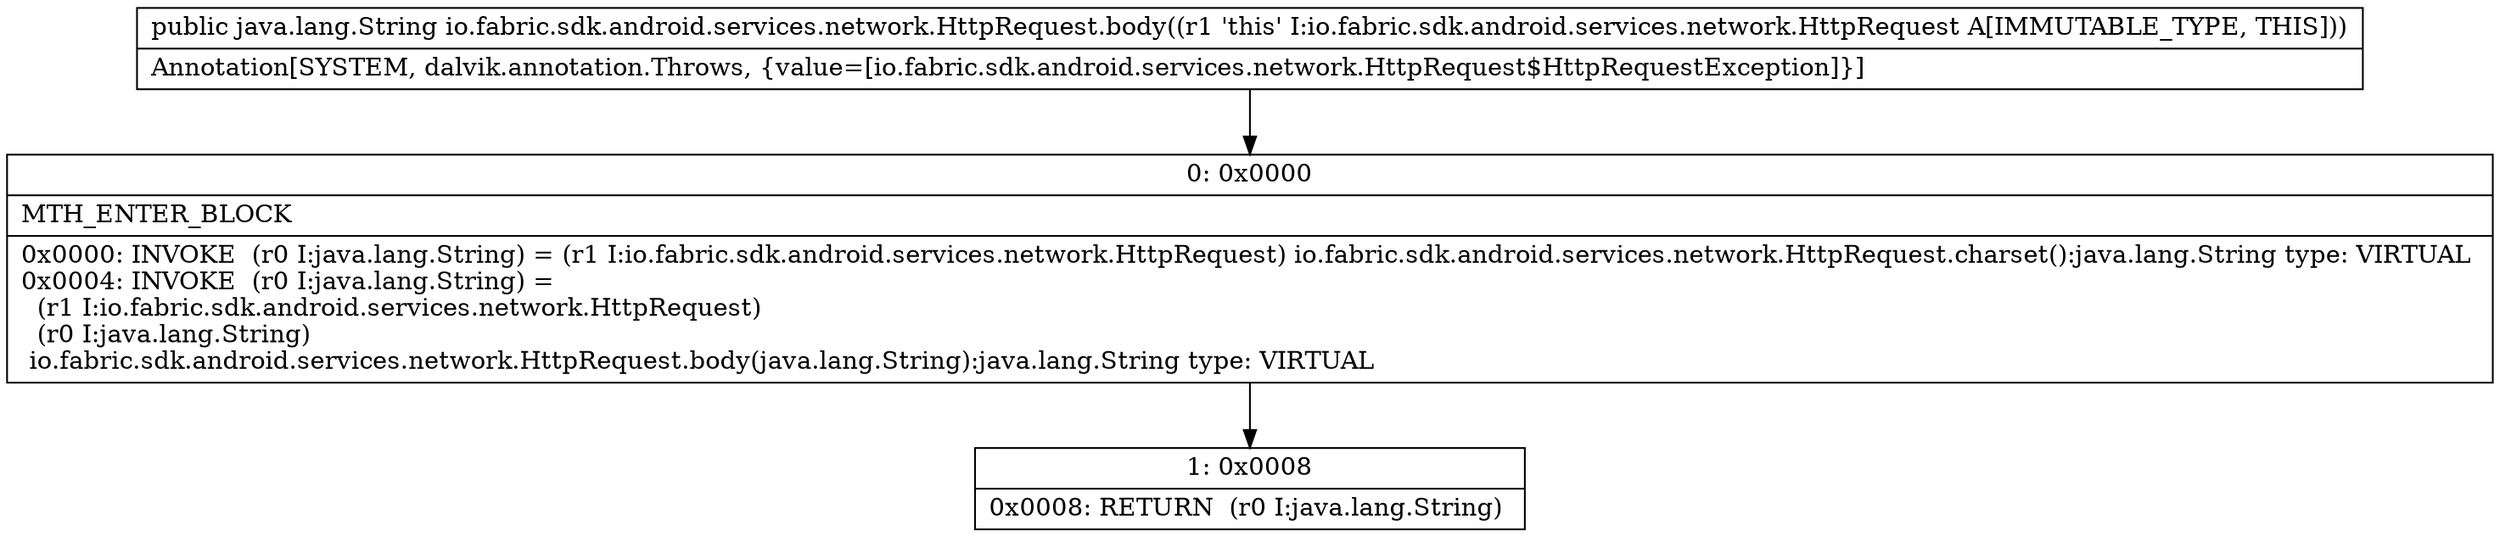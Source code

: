 digraph "CFG forio.fabric.sdk.android.services.network.HttpRequest.body()Ljava\/lang\/String;" {
Node_0 [shape=record,label="{0\:\ 0x0000|MTH_ENTER_BLOCK\l|0x0000: INVOKE  (r0 I:java.lang.String) = (r1 I:io.fabric.sdk.android.services.network.HttpRequest) io.fabric.sdk.android.services.network.HttpRequest.charset():java.lang.String type: VIRTUAL \l0x0004: INVOKE  (r0 I:java.lang.String) = \l  (r1 I:io.fabric.sdk.android.services.network.HttpRequest)\l  (r0 I:java.lang.String)\l io.fabric.sdk.android.services.network.HttpRequest.body(java.lang.String):java.lang.String type: VIRTUAL \l}"];
Node_1 [shape=record,label="{1\:\ 0x0008|0x0008: RETURN  (r0 I:java.lang.String) \l}"];
MethodNode[shape=record,label="{public java.lang.String io.fabric.sdk.android.services.network.HttpRequest.body((r1 'this' I:io.fabric.sdk.android.services.network.HttpRequest A[IMMUTABLE_TYPE, THIS]))  | Annotation[SYSTEM, dalvik.annotation.Throws, \{value=[io.fabric.sdk.android.services.network.HttpRequest$HttpRequestException]\}]\l}"];
MethodNode -> Node_0;
Node_0 -> Node_1;
}


